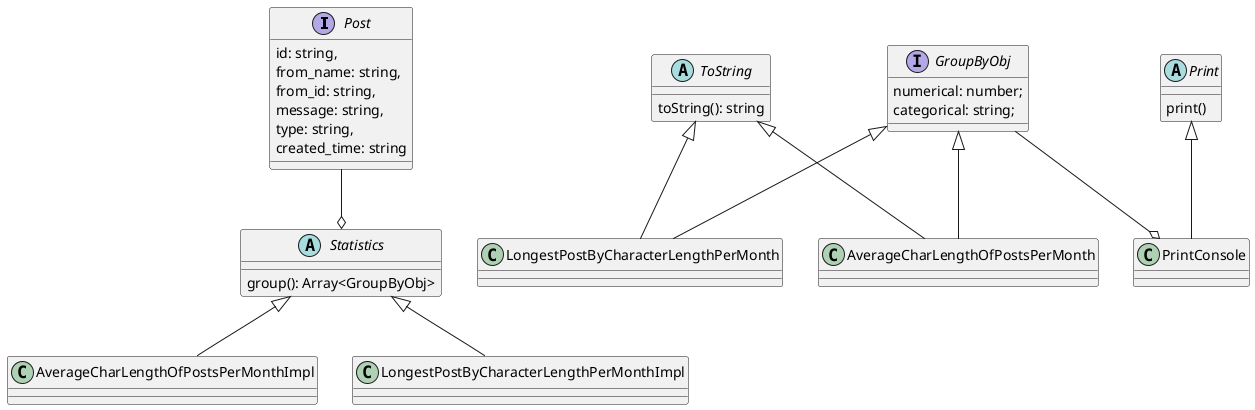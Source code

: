 @startuml
'https://plantuml.com/class-diagram

interface Post {
    id: string,
    from_name: string,
    from_id: string,
    message: string,
    type: string,
    created_time: string
}

abstract class ToString {
    toString(): string
}
abstract class Print {
    print()
}
class PrintConsole {
}
abstract class Statistics {
    group(): Array<GroupByObj>
}

interface GroupByObj {
    numerical: number;
    categorical: string;
}

GroupByObj --o PrintConsole
Post --o Statistics

Print <|-- PrintConsole

class AverageCharLengthOfPostsPerMonth
ToString <|-- AverageCharLengthOfPostsPerMonth
GroupByObj <|-- AverageCharLengthOfPostsPerMonth
ToString <|-- LongestPostByCharacterLengthPerMonth
GroupByObj <|-- LongestPostByCharacterLengthPerMonth

Statistics <|-- AverageCharLengthOfPostsPerMonthImpl
Statistics <|-- LongestPostByCharacterLengthPerMonthImpl

@enduml